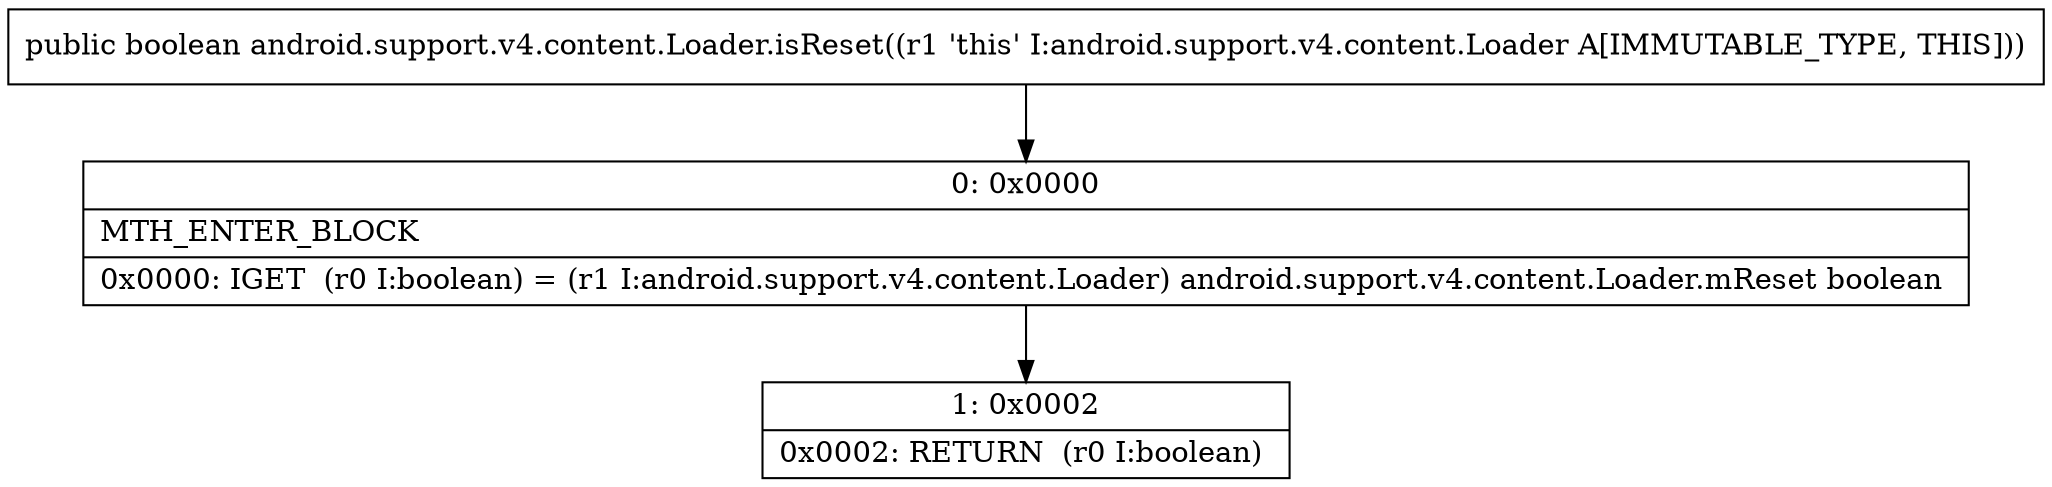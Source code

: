 digraph "CFG forandroid.support.v4.content.Loader.isReset()Z" {
Node_0 [shape=record,label="{0\:\ 0x0000|MTH_ENTER_BLOCK\l|0x0000: IGET  (r0 I:boolean) = (r1 I:android.support.v4.content.Loader) android.support.v4.content.Loader.mReset boolean \l}"];
Node_1 [shape=record,label="{1\:\ 0x0002|0x0002: RETURN  (r0 I:boolean) \l}"];
MethodNode[shape=record,label="{public boolean android.support.v4.content.Loader.isReset((r1 'this' I:android.support.v4.content.Loader A[IMMUTABLE_TYPE, THIS])) }"];
MethodNode -> Node_0;
Node_0 -> Node_1;
}

